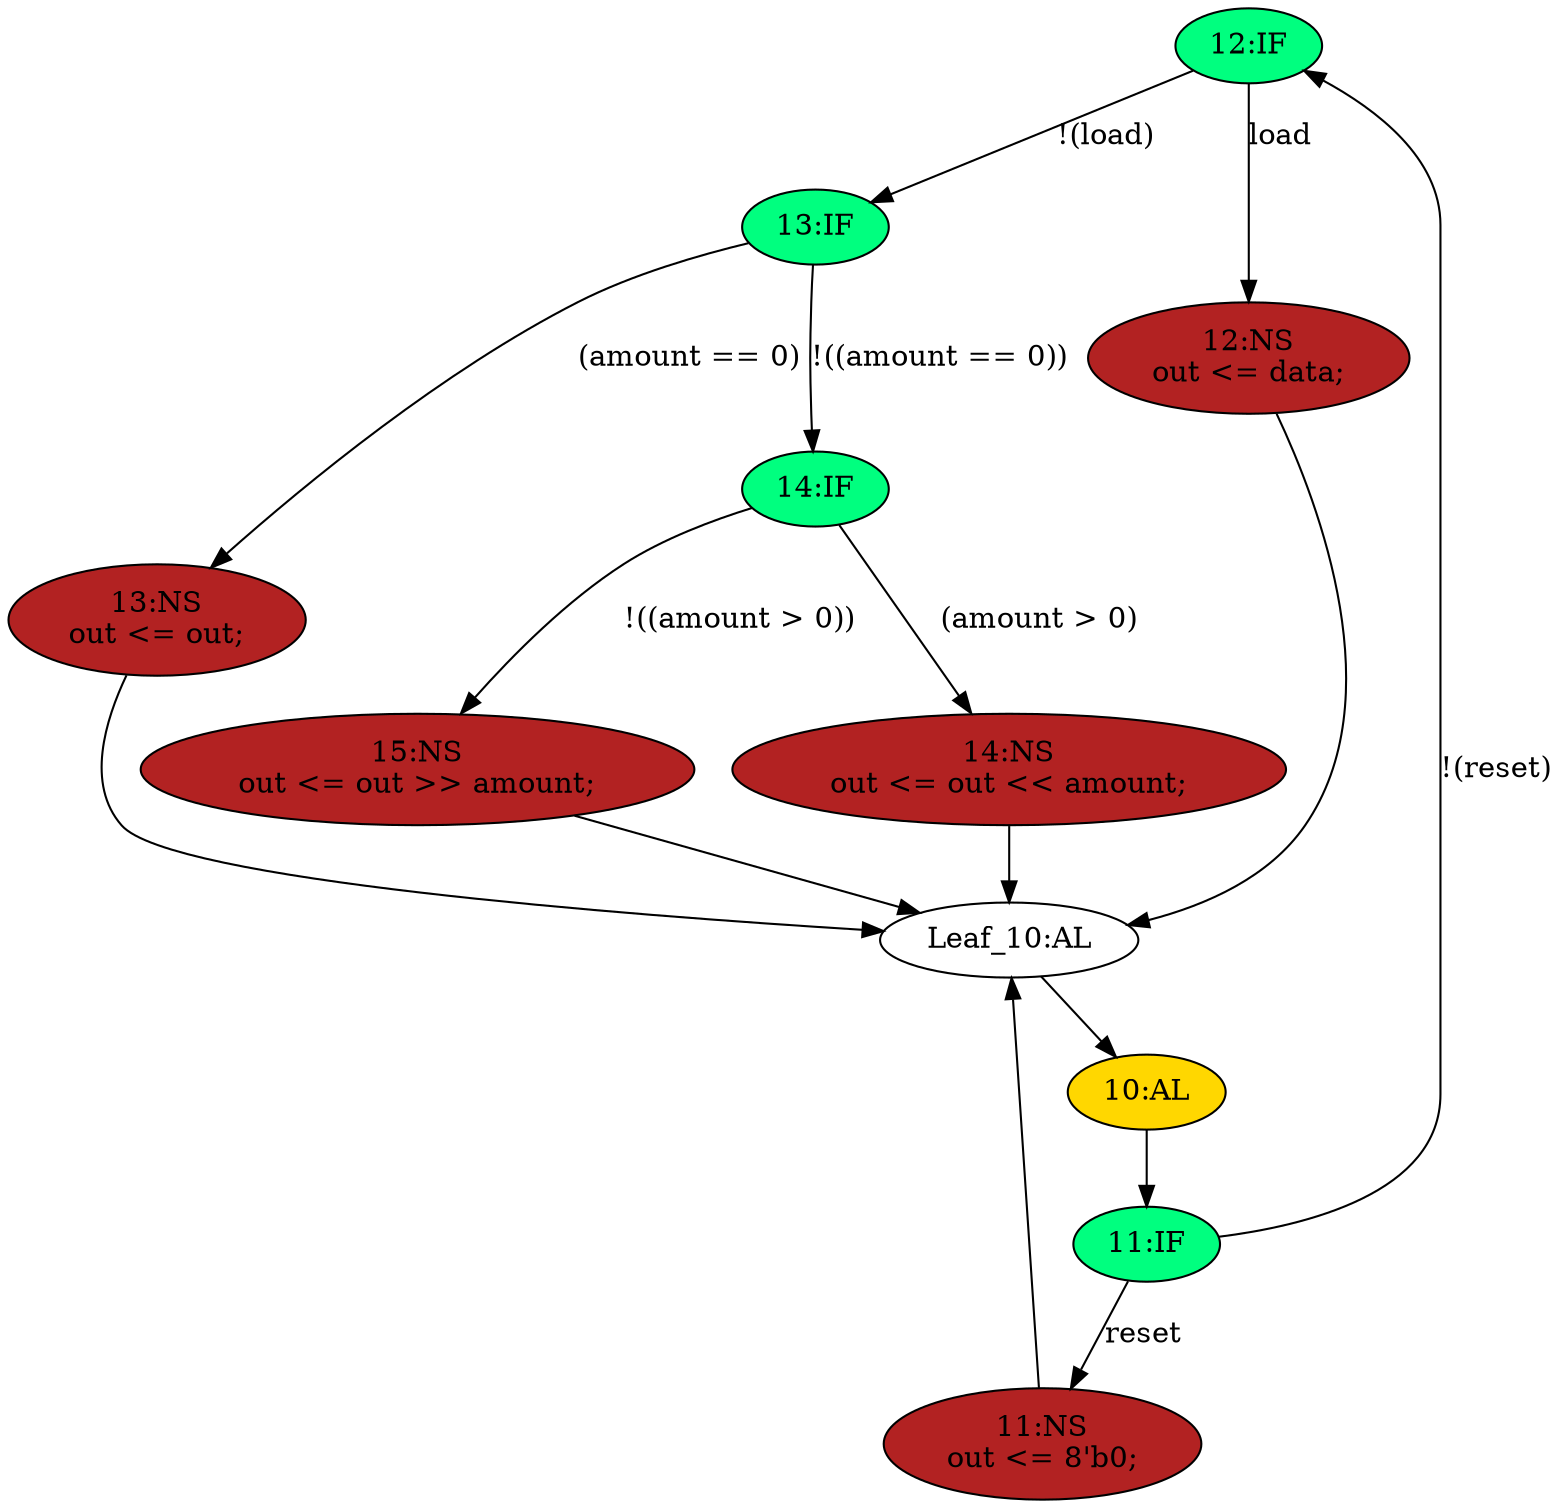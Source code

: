 strict digraph "compose( ,  )" {
	node [label="\N"];
	"12:IF"	[ast="<pyverilog.vparser.ast.IfStatement object at 0x7f15328f1250>",
		fillcolor=springgreen,
		label="12:IF",
		statements="[]",
		style=filled,
		typ=IfStatement];
	"13:IF"	[ast="<pyverilog.vparser.ast.IfStatement object at 0x7f15328e6ad0>",
		fillcolor=springgreen,
		label="13:IF",
		statements="[]",
		style=filled,
		typ=IfStatement];
	"12:IF" -> "13:IF"	[cond="['load']",
		label="!(load)",
		lineno=12];
	"12:NS"	[ast="<pyverilog.vparser.ast.NonblockingSubstitution object at 0x7f15328f1050>",
		fillcolor=firebrick,
		label="12:NS
out <= data;",
		statements="[<pyverilog.vparser.ast.NonblockingSubstitution object at 0x7f15328f1050>]",
		style=filled,
		typ=NonblockingSubstitution];
	"12:IF" -> "12:NS"	[cond="['load']",
		label=load,
		lineno=12];
	"11:IF"	[ast="<pyverilog.vparser.ast.IfStatement object at 0x7f153288e290>",
		fillcolor=springgreen,
		label="11:IF",
		statements="[]",
		style=filled,
		typ=IfStatement];
	"11:IF" -> "12:IF"	[cond="['reset']",
		label="!(reset)",
		lineno=11];
	"11:NS"	[ast="<pyverilog.vparser.ast.NonblockingSubstitution object at 0x7f153288e550>",
		fillcolor=firebrick,
		label="11:NS
out <= 8'b0;",
		statements="[<pyverilog.vparser.ast.NonblockingSubstitution object at 0x7f153288e550>]",
		style=filled,
		typ=NonblockingSubstitution];
	"11:IF" -> "11:NS"	[cond="['reset']",
		label=reset,
		lineno=11];
	"13:NS"	[ast="<pyverilog.vparser.ast.NonblockingSubstitution object at 0x7f15328e6150>",
		fillcolor=firebrick,
		label="13:NS
out <= out;",
		statements="[<pyverilog.vparser.ast.NonblockingSubstitution object at 0x7f15328e6150>]",
		style=filled,
		typ=NonblockingSubstitution];
	"13:IF" -> "13:NS"	[cond="['amount']",
		label="(amount == 0)",
		lineno=13];
	"14:IF"	[ast="<pyverilog.vparser.ast.IfStatement object at 0x7f1532960450>",
		fillcolor=springgreen,
		label="14:IF",
		statements="[]",
		style=filled,
		typ=IfStatement];
	"13:IF" -> "14:IF"	[cond="['amount']",
		label="!((amount == 0))",
		lineno=13];
	"Leaf_10:AL"	[def_var="['out']",
		label="Leaf_10:AL"];
	"11:NS" -> "Leaf_10:AL"	[cond="[]",
		lineno=None];
	"12:NS" -> "Leaf_10:AL"	[cond="[]",
		lineno=None];
	"10:AL"	[ast="<pyverilog.vparser.ast.Always object at 0x7f15328e3210>",
		clk_sens=True,
		fillcolor=gold,
		label="10:AL",
		sens="['clk', 'reset']",
		statements="[]",
		style=filled,
		typ=Always,
		use_var="['load', 'reset', 'amount', 'data', 'out']"];
	"Leaf_10:AL" -> "10:AL";
	"10:AL" -> "11:IF"	[cond="[]",
		lineno=None];
	"13:NS" -> "Leaf_10:AL"	[cond="[]",
		lineno=None];
	"15:NS"	[ast="<pyverilog.vparser.ast.NonblockingSubstitution object at 0x7f1532906150>",
		fillcolor=firebrick,
		label="15:NS
out <= out >> amount;",
		statements="[<pyverilog.vparser.ast.NonblockingSubstitution object at 0x7f1532906150>]",
		style=filled,
		typ=NonblockingSubstitution];
	"14:IF" -> "15:NS"	[cond="['amount']",
		label="!((amount > 0))",
		lineno=14];
	"14:NS"	[ast="<pyverilog.vparser.ast.NonblockingSubstitution object at 0x7f15329607d0>",
		fillcolor=firebrick,
		label="14:NS
out <= out << amount;",
		statements="[<pyverilog.vparser.ast.NonblockingSubstitution object at 0x7f15329607d0>]",
		style=filled,
		typ=NonblockingSubstitution];
	"14:IF" -> "14:NS"	[cond="['amount']",
		label="(amount > 0)",
		lineno=14];
	"15:NS" -> "Leaf_10:AL"	[cond="[]",
		lineno=None];
	"14:NS" -> "Leaf_10:AL"	[cond="[]",
		lineno=None];
}
